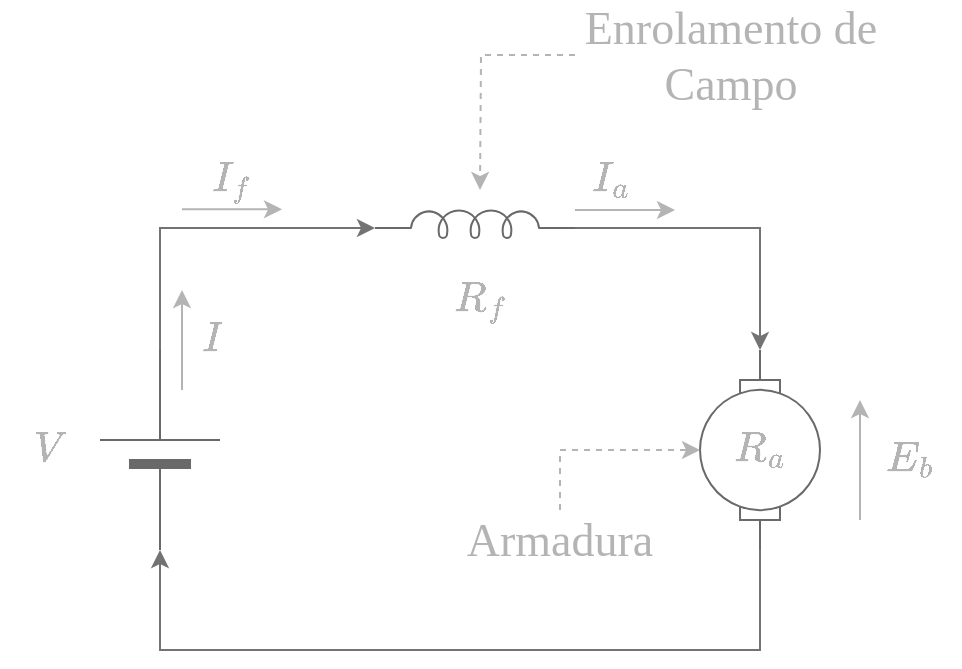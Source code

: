<mxfile version="21.6.5" type="github">
  <diagram name="Page-1" id="xHoJqprVVUahzgXB5t3A">
    <mxGraphModel dx="680" dy="484" grid="1" gridSize="10" guides="1" tooltips="1" connect="1" arrows="1" fold="1" page="1" pageScale="1" pageWidth="200" pageHeight="150" math="1" shadow="0">
      <root>
        <mxCell id="0" />
        <mxCell id="1" parent="0" />
        <mxCell id="MJRBo0qhkyK9fX0G-ZfJ-8" style="edgeStyle=orthogonalEdgeStyle;rounded=0;orthogonalLoop=1;jettySize=auto;html=1;exitX=1;exitY=0.5;exitDx=0;exitDy=0;exitPerimeter=0;entryX=0;entryY=0.5;entryDx=0;entryDy=0;entryPerimeter=0;strokeColor=#737373;" parent="1" source="MJRBo0qhkyK9fX0G-ZfJ-1" target="MJRBo0qhkyK9fX0G-ZfJ-3" edge="1">
          <mxGeometry relative="1" as="geometry">
            <Array as="points">
              <mxPoint x="640" y="375" />
              <mxPoint x="340" y="375" />
            </Array>
          </mxGeometry>
        </mxCell>
        <mxCell id="MJRBo0qhkyK9fX0G-ZfJ-1" value="" style="shape=mxgraph.electrical.electro-mechanical.motor_2;html=1;shadow=0;dashed=0;align=center;fontSize=30;strokeWidth=1;rotation=90;fillColor=none;strokeColor=#696969;" parent="1" vertex="1">
          <mxGeometry x="590" y="245" width="100" height="60" as="geometry" />
        </mxCell>
        <mxCell id="MJRBo0qhkyK9fX0G-ZfJ-7" style="edgeStyle=orthogonalEdgeStyle;rounded=0;orthogonalLoop=1;jettySize=auto;html=1;exitX=1;exitY=0.645;exitDx=0;exitDy=0;exitPerimeter=0;strokeColor=#737373;" parent="1" source="MJRBo0qhkyK9fX0G-ZfJ-2" target="MJRBo0qhkyK9fX0G-ZfJ-1" edge="1">
          <mxGeometry relative="1" as="geometry" />
        </mxCell>
        <mxCell id="MJRBo0qhkyK9fX0G-ZfJ-11" style="edgeStyle=orthogonalEdgeStyle;rounded=0;orthogonalLoop=1;jettySize=auto;html=1;fontColor=#B4B4B4;strokeColor=#B4B4B4;" parent="1" edge="1">
          <mxGeometry relative="1" as="geometry">
            <mxPoint x="597.5" y="155.0" as="targetPoint" />
            <mxPoint x="547.5" y="155.0" as="sourcePoint" />
          </mxGeometry>
        </mxCell>
        <mxCell id="MJRBo0qhkyK9fX0G-ZfJ-2" value="" style="pointerEvents=1;verticalLabelPosition=bottom;shadow=0;dashed=0;align=center;html=1;verticalAlign=top;shape=mxgraph.electrical.inductors.inductor_5;strokeColor=#696969;" parent="1" vertex="1">
          <mxGeometry x="447.5" y="155" width="100" height="14" as="geometry" />
        </mxCell>
        <mxCell id="MJRBo0qhkyK9fX0G-ZfJ-5" style="edgeStyle=orthogonalEdgeStyle;rounded=0;orthogonalLoop=1;jettySize=auto;html=1;exitX=1;exitY=0.5;exitDx=0;exitDy=0;exitPerimeter=0;entryX=0;entryY=0.645;entryDx=0;entryDy=0;entryPerimeter=0;strokeColor=#737373;" parent="1" source="MJRBo0qhkyK9fX0G-ZfJ-3" target="MJRBo0qhkyK9fX0G-ZfJ-2" edge="1">
          <mxGeometry relative="1" as="geometry" />
        </mxCell>
        <mxCell id="MJRBo0qhkyK9fX0G-ZfJ-3" value="" style="verticalLabelPosition=bottom;shadow=0;dashed=0;align=center;fillColor=strokeColor;html=1;verticalAlign=top;strokeWidth=1;shape=mxgraph.electrical.miscellaneous.monocell_battery;rotation=-90;strokeColor=#696969;" parent="1" vertex="1">
          <mxGeometry x="290" y="245" width="100" height="60" as="geometry" />
        </mxCell>
        <mxCell id="MJRBo0qhkyK9fX0G-ZfJ-13" value="" style="endArrow=classic;html=1;rounded=0;fontColor=#B4B4B4;strokeColor=#B4B4B4;" parent="1" edge="1">
          <mxGeometry width="50" height="50" relative="1" as="geometry">
            <mxPoint x="690" y="310" as="sourcePoint" />
            <mxPoint x="690" y="250" as="targetPoint" />
          </mxGeometry>
        </mxCell>
        <UserObject label="&lt;font style=&quot;font-size: 18px;&quot;&gt;\(E_b\)&lt;/font&gt;" placeholders="1" name="Variable" id="MJRBo0qhkyK9fX0G-ZfJ-18">
          <mxCell style="text;html=1;strokeColor=none;fillColor=none;align=center;verticalAlign=middle;whiteSpace=wrap;overflow=hidden;fontColor=#B4B4B4;" parent="1" vertex="1">
            <mxGeometry x="690" y="265" width="50" height="30" as="geometry" />
          </mxCell>
        </UserObject>
        <UserObject label="&lt;font style=&quot;font-size: 18px;&quot;&gt;\(I_a\)&lt;/font&gt;" placeholders="1" name="Variable" id="MJRBo0qhkyK9fX0G-ZfJ-19">
          <mxCell style="text;html=1;strokeColor=none;fillColor=none;align=center;verticalAlign=middle;whiteSpace=wrap;overflow=hidden;fontColor=#B4B4B4;" parent="1" vertex="1">
            <mxGeometry x="541" y="125" width="50" height="30" as="geometry" />
          </mxCell>
        </UserObject>
        <UserObject label="&lt;font style=&quot;font-size: 18px;&quot;&gt;\(I_{f}\)&lt;/font&gt;" placeholders="1" name="Variable" id="MJRBo0qhkyK9fX0G-ZfJ-20">
          <mxCell style="text;html=1;strokeColor=none;fillColor=none;align=center;verticalAlign=middle;whiteSpace=wrap;overflow=hidden;fontColor=#B4B4B4;" parent="1" vertex="1">
            <mxGeometry x="351" y="125" width="50" height="30" as="geometry" />
          </mxCell>
        </UserObject>
        <UserObject label="&lt;font style=&quot;font-size: 18px;&quot;&gt;\(R_{f}\)&lt;/font&gt;" placeholders="1" name="Variable" id="MJRBo0qhkyK9fX0G-ZfJ-21">
          <mxCell style="text;html=1;strokeColor=none;fillColor=none;align=center;verticalAlign=middle;whiteSpace=wrap;overflow=hidden;fontColor=#B4B4B4;" parent="1" vertex="1">
            <mxGeometry x="475" y="185" width="50" height="30" as="geometry" />
          </mxCell>
        </UserObject>
        <UserObject label="&lt;font style=&quot;font-size: 18px;&quot;&gt;\(V\)&lt;/font&gt;" placeholders="1" name="Variable" id="MJRBo0qhkyK9fX0G-ZfJ-22">
          <mxCell style="text;html=1;strokeColor=none;fillColor=none;align=center;verticalAlign=middle;whiteSpace=wrap;overflow=hidden;fontColor=#B4B4B4;" parent="1" vertex="1">
            <mxGeometry x="260" y="260" width="50" height="30" as="geometry" />
          </mxCell>
        </UserObject>
        <UserObject label="&lt;font style=&quot;font-size: 18px;&quot;&gt;\(R_a\)&lt;/font&gt;" placeholders="1" name="Variable" id="MJRBo0qhkyK9fX0G-ZfJ-23">
          <mxCell style="text;html=1;strokeColor=none;fillColor=none;align=center;verticalAlign=middle;whiteSpace=wrap;overflow=hidden;fontColor=#B4B4B4;" parent="1" vertex="1">
            <mxGeometry x="615" y="260" width="50" height="30" as="geometry" />
          </mxCell>
        </UserObject>
        <mxCell id="MJRBo0qhkyK9fX0G-ZfJ-26" value="" style="edgeStyle=orthogonalEdgeStyle;rounded=0;orthogonalLoop=1;jettySize=auto;html=1;dashed=1;entryX=0.5;entryY=1;entryDx=0;entryDy=0;entryPerimeter=0;exitX=0.5;exitY=0;exitDx=0;exitDy=0;strokeColor=#B4B4B4;" parent="1" source="MJRBo0qhkyK9fX0G-ZfJ-24" target="MJRBo0qhkyK9fX0G-ZfJ-1" edge="1">
          <mxGeometry relative="1" as="geometry">
            <mxPoint x="520" y="295" as="sourcePoint" />
            <mxPoint x="585" y="265" as="targetPoint" />
          </mxGeometry>
        </mxCell>
        <mxCell id="MJRBo0qhkyK9fX0G-ZfJ-24" value="&lt;font face=&quot;Times New Roman&quot; style=&quot;font-size: 23px;&quot;&gt;Armadura&lt;/font&gt;" style="text;html=1;strokeColor=none;fillColor=none;align=center;verticalAlign=middle;whiteSpace=wrap;rounded=0;fontColor=#B4B4B4;" parent="1" vertex="1">
          <mxGeometry x="490" y="305" width="100" height="30" as="geometry" />
        </mxCell>
        <UserObject label="&lt;font style=&quot;font-size: 18px;&quot;&gt;\(I\)&lt;/font&gt;" placeholders="1" name="Variable" id="MJRBo0qhkyK9fX0G-ZfJ-27">
          <mxCell style="text;html=1;strokeColor=none;fillColor=none;align=center;verticalAlign=middle;whiteSpace=wrap;overflow=hidden;fontColor=#B4B4B4;" parent="1" vertex="1">
            <mxGeometry x="341" y="205" width="50" height="30" as="geometry" />
          </mxCell>
        </UserObject>
        <mxCell id="MJRBo0qhkyK9fX0G-ZfJ-29" value="" style="endArrow=classic;html=1;rounded=0;fontColor=#B4B4B4;strokeColor=#B4B4B4;" parent="1" edge="1">
          <mxGeometry width="50" height="50" relative="1" as="geometry">
            <mxPoint x="351" y="245" as="sourcePoint" />
            <mxPoint x="351" y="195" as="targetPoint" />
          </mxGeometry>
        </mxCell>
        <mxCell id="MJRBo0qhkyK9fX0G-ZfJ-30" style="edgeStyle=orthogonalEdgeStyle;rounded=0;orthogonalLoop=1;jettySize=auto;html=1;fontColor=#B4B4B4;strokeColor=#B4B4B4;" parent="1" edge="1">
          <mxGeometry relative="1" as="geometry">
            <mxPoint x="401" y="154.67" as="targetPoint" />
            <mxPoint x="351" y="154.67" as="sourcePoint" />
          </mxGeometry>
        </mxCell>
        <mxCell id="MJRBo0qhkyK9fX0G-ZfJ-32" style="edgeStyle=orthogonalEdgeStyle;rounded=0;orthogonalLoop=1;jettySize=auto;html=1;dashed=1;fontColor=#B4B4B4;strokeColor=#B4B4B4;" parent="1" source="MJRBo0qhkyK9fX0G-ZfJ-31" edge="1">
          <mxGeometry relative="1" as="geometry">
            <mxPoint x="500" y="145" as="targetPoint" />
          </mxGeometry>
        </mxCell>
        <mxCell id="MJRBo0qhkyK9fX0G-ZfJ-31" value="&lt;font face=&quot;Times New Roman&quot; style=&quot;font-size: 23px;&quot;&gt;Enrolamento de Campo&lt;/font&gt;" style="text;html=1;strokeColor=none;fillColor=none;align=center;verticalAlign=middle;whiteSpace=wrap;rounded=0;fontColor=#B4B4B4;" parent="1" vertex="1">
          <mxGeometry x="547.5" y="50" width="155" height="55" as="geometry" />
        </mxCell>
      </root>
    </mxGraphModel>
  </diagram>
</mxfile>
